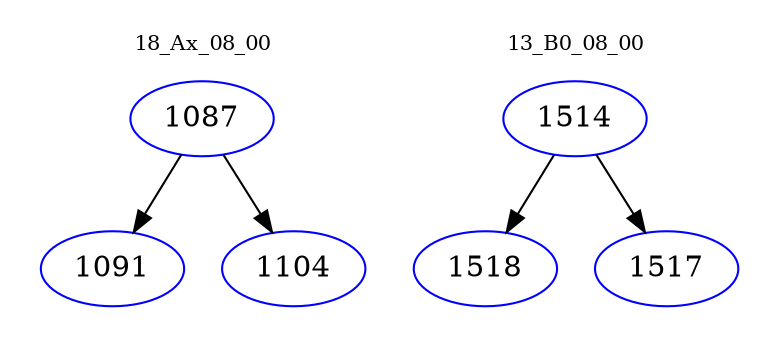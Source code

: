 digraph{
subgraph cluster_0 {
color = white
label = "18_Ax_08_00";
fontsize=10;
T0_1087 [label="1087", color="blue"]
T0_1087 -> T0_1091 [color="black"]
T0_1091 [label="1091", color="blue"]
T0_1087 -> T0_1104 [color="black"]
T0_1104 [label="1104", color="blue"]
}
subgraph cluster_1 {
color = white
label = "13_B0_08_00";
fontsize=10;
T1_1514 [label="1514", color="blue"]
T1_1514 -> T1_1518 [color="black"]
T1_1518 [label="1518", color="blue"]
T1_1514 -> T1_1517 [color="black"]
T1_1517 [label="1517", color="blue"]
}
}
